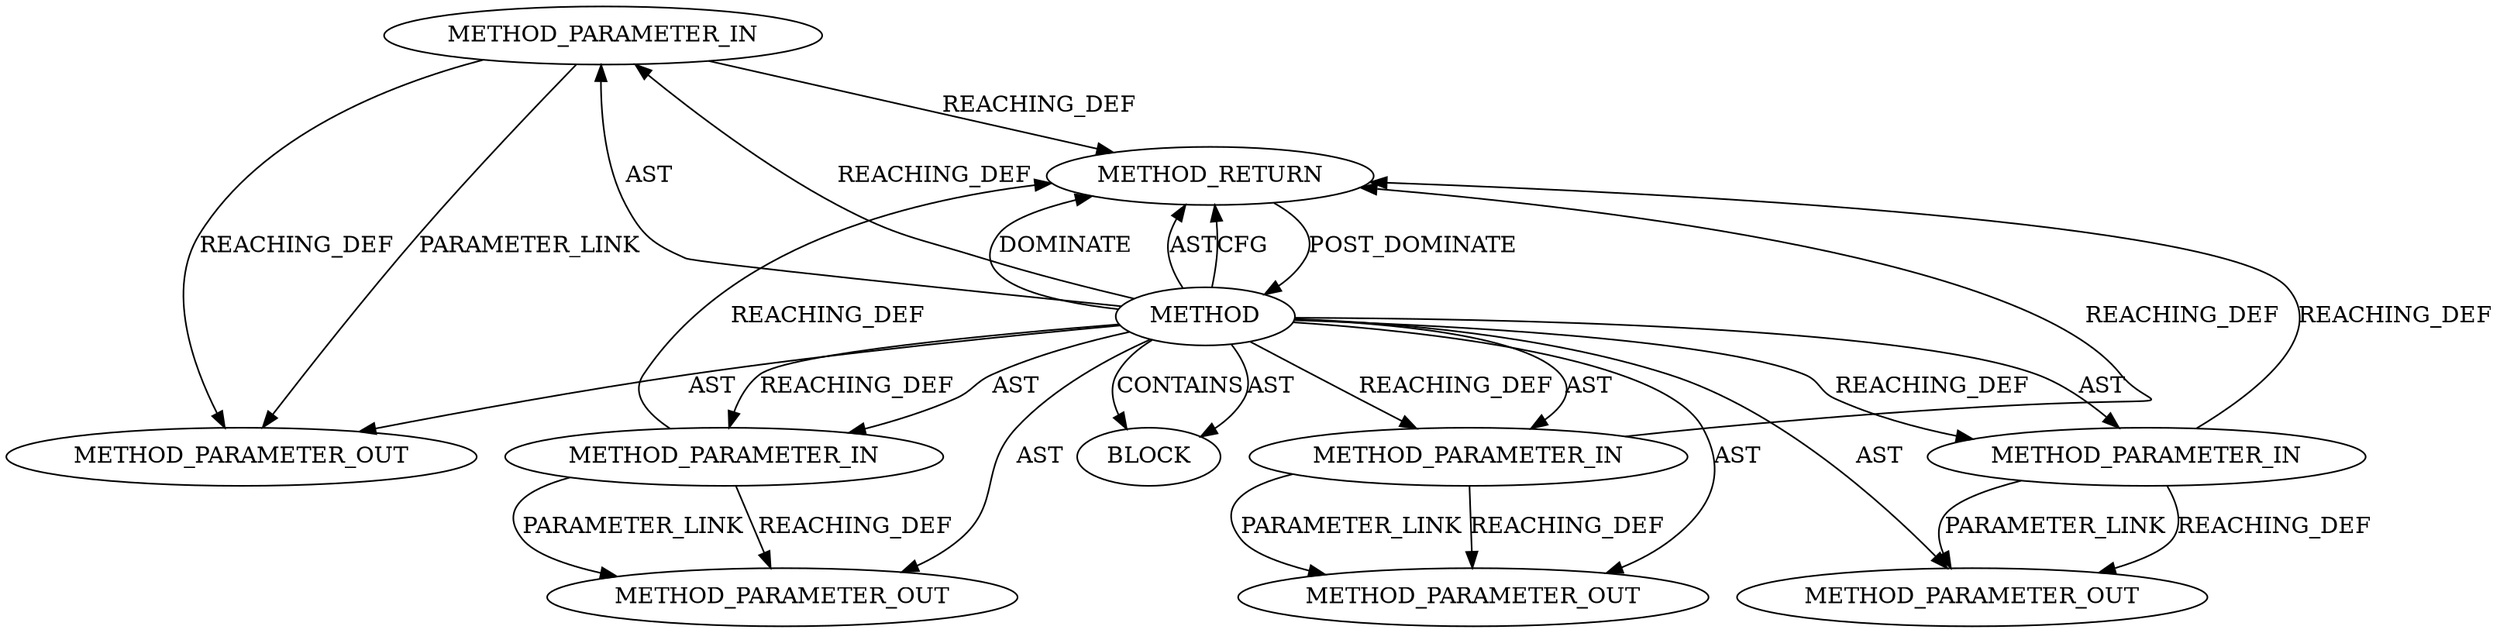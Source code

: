digraph {
  20935 [label=METHOD_PARAMETER_IN ORDER=4 CODE="p4" IS_VARIADIC=false TYPE_FULL_NAME="ANY" EVALUATION_STRATEGY="BY_VALUE" INDEX=4 NAME="p4"]
  20933 [label=METHOD_PARAMETER_IN ORDER=2 CODE="p2" IS_VARIADIC=false TYPE_FULL_NAME="ANY" EVALUATION_STRATEGY="BY_VALUE" INDEX=2 NAME="p2"]
  22381 [label=METHOD_PARAMETER_OUT ORDER=2 CODE="p2" IS_VARIADIC=false TYPE_FULL_NAME="ANY" EVALUATION_STRATEGY="BY_VALUE" INDEX=2 NAME="p2"]
  22383 [label=METHOD_PARAMETER_OUT ORDER=4 CODE="p4" IS_VARIADIC=false TYPE_FULL_NAME="ANY" EVALUATION_STRATEGY="BY_VALUE" INDEX=4 NAME="p4"]
  22382 [label=METHOD_PARAMETER_OUT ORDER=3 CODE="p3" IS_VARIADIC=false TYPE_FULL_NAME="ANY" EVALUATION_STRATEGY="BY_VALUE" INDEX=3 NAME="p3"]
  20932 [label=METHOD_PARAMETER_IN ORDER=1 CODE="p1" IS_VARIADIC=false TYPE_FULL_NAME="ANY" EVALUATION_STRATEGY="BY_VALUE" INDEX=1 NAME="p1"]
  20936 [label=BLOCK ORDER=1 ARGUMENT_INDEX=1 CODE="<empty>" TYPE_FULL_NAME="ANY"]
  20931 [label=METHOD AST_PARENT_TYPE="NAMESPACE_BLOCK" AST_PARENT_FULL_NAME="<global>" ORDER=0 CODE="<empty>" FULL_NAME="skb_copy_datagram_msg" IS_EXTERNAL=true FILENAME="<empty>" SIGNATURE="" NAME="skb_copy_datagram_msg"]
  22380 [label=METHOD_PARAMETER_OUT ORDER=1 CODE="p1" IS_VARIADIC=false TYPE_FULL_NAME="ANY" EVALUATION_STRATEGY="BY_VALUE" INDEX=1 NAME="p1"]
  20937 [label=METHOD_RETURN ORDER=2 CODE="RET" TYPE_FULL_NAME="ANY" EVALUATION_STRATEGY="BY_VALUE"]
  20934 [label=METHOD_PARAMETER_IN ORDER=3 CODE="p3" IS_VARIADIC=false TYPE_FULL_NAME="ANY" EVALUATION_STRATEGY="BY_VALUE" INDEX=3 NAME="p3"]
  20931 -> 20935 [label=AST ]
  20931 -> 20934 [label=REACHING_DEF VARIABLE=""]
  20933 -> 22381 [label=PARAMETER_LINK ]
  20932 -> 22380 [label=REACHING_DEF VARIABLE="p1"]
  20931 -> 20935 [label=REACHING_DEF VARIABLE=""]
  20931 -> 20934 [label=AST ]
  20934 -> 22382 [label=REACHING_DEF VARIABLE="p3"]
  20931 -> 20932 [label=AST ]
  20934 -> 22382 [label=PARAMETER_LINK ]
  20931 -> 20933 [label=AST ]
  20931 -> 20937 [label=DOMINATE ]
  20937 -> 20931 [label=POST_DOMINATE ]
  20931 -> 20936 [label=CONTAINS ]
  20932 -> 22380 [label=PARAMETER_LINK ]
  20931 -> 22380 [label=AST ]
  20931 -> 20936 [label=AST ]
  20933 -> 20937 [label=REACHING_DEF VARIABLE="p2"]
  20934 -> 20937 [label=REACHING_DEF VARIABLE="p3"]
  20932 -> 20937 [label=REACHING_DEF VARIABLE="p1"]
  20935 -> 22383 [label=PARAMETER_LINK ]
  20931 -> 22381 [label=AST ]
  20931 -> 20937 [label=AST ]
  20931 -> 20932 [label=REACHING_DEF VARIABLE=""]
  20931 -> 20937 [label=CFG ]
  20931 -> 22382 [label=AST ]
  20935 -> 22383 [label=REACHING_DEF VARIABLE="p4"]
  20933 -> 22381 [label=REACHING_DEF VARIABLE="p2"]
  20931 -> 20933 [label=REACHING_DEF VARIABLE=""]
  20935 -> 20937 [label=REACHING_DEF VARIABLE="p4"]
  20931 -> 22383 [label=AST ]
}
